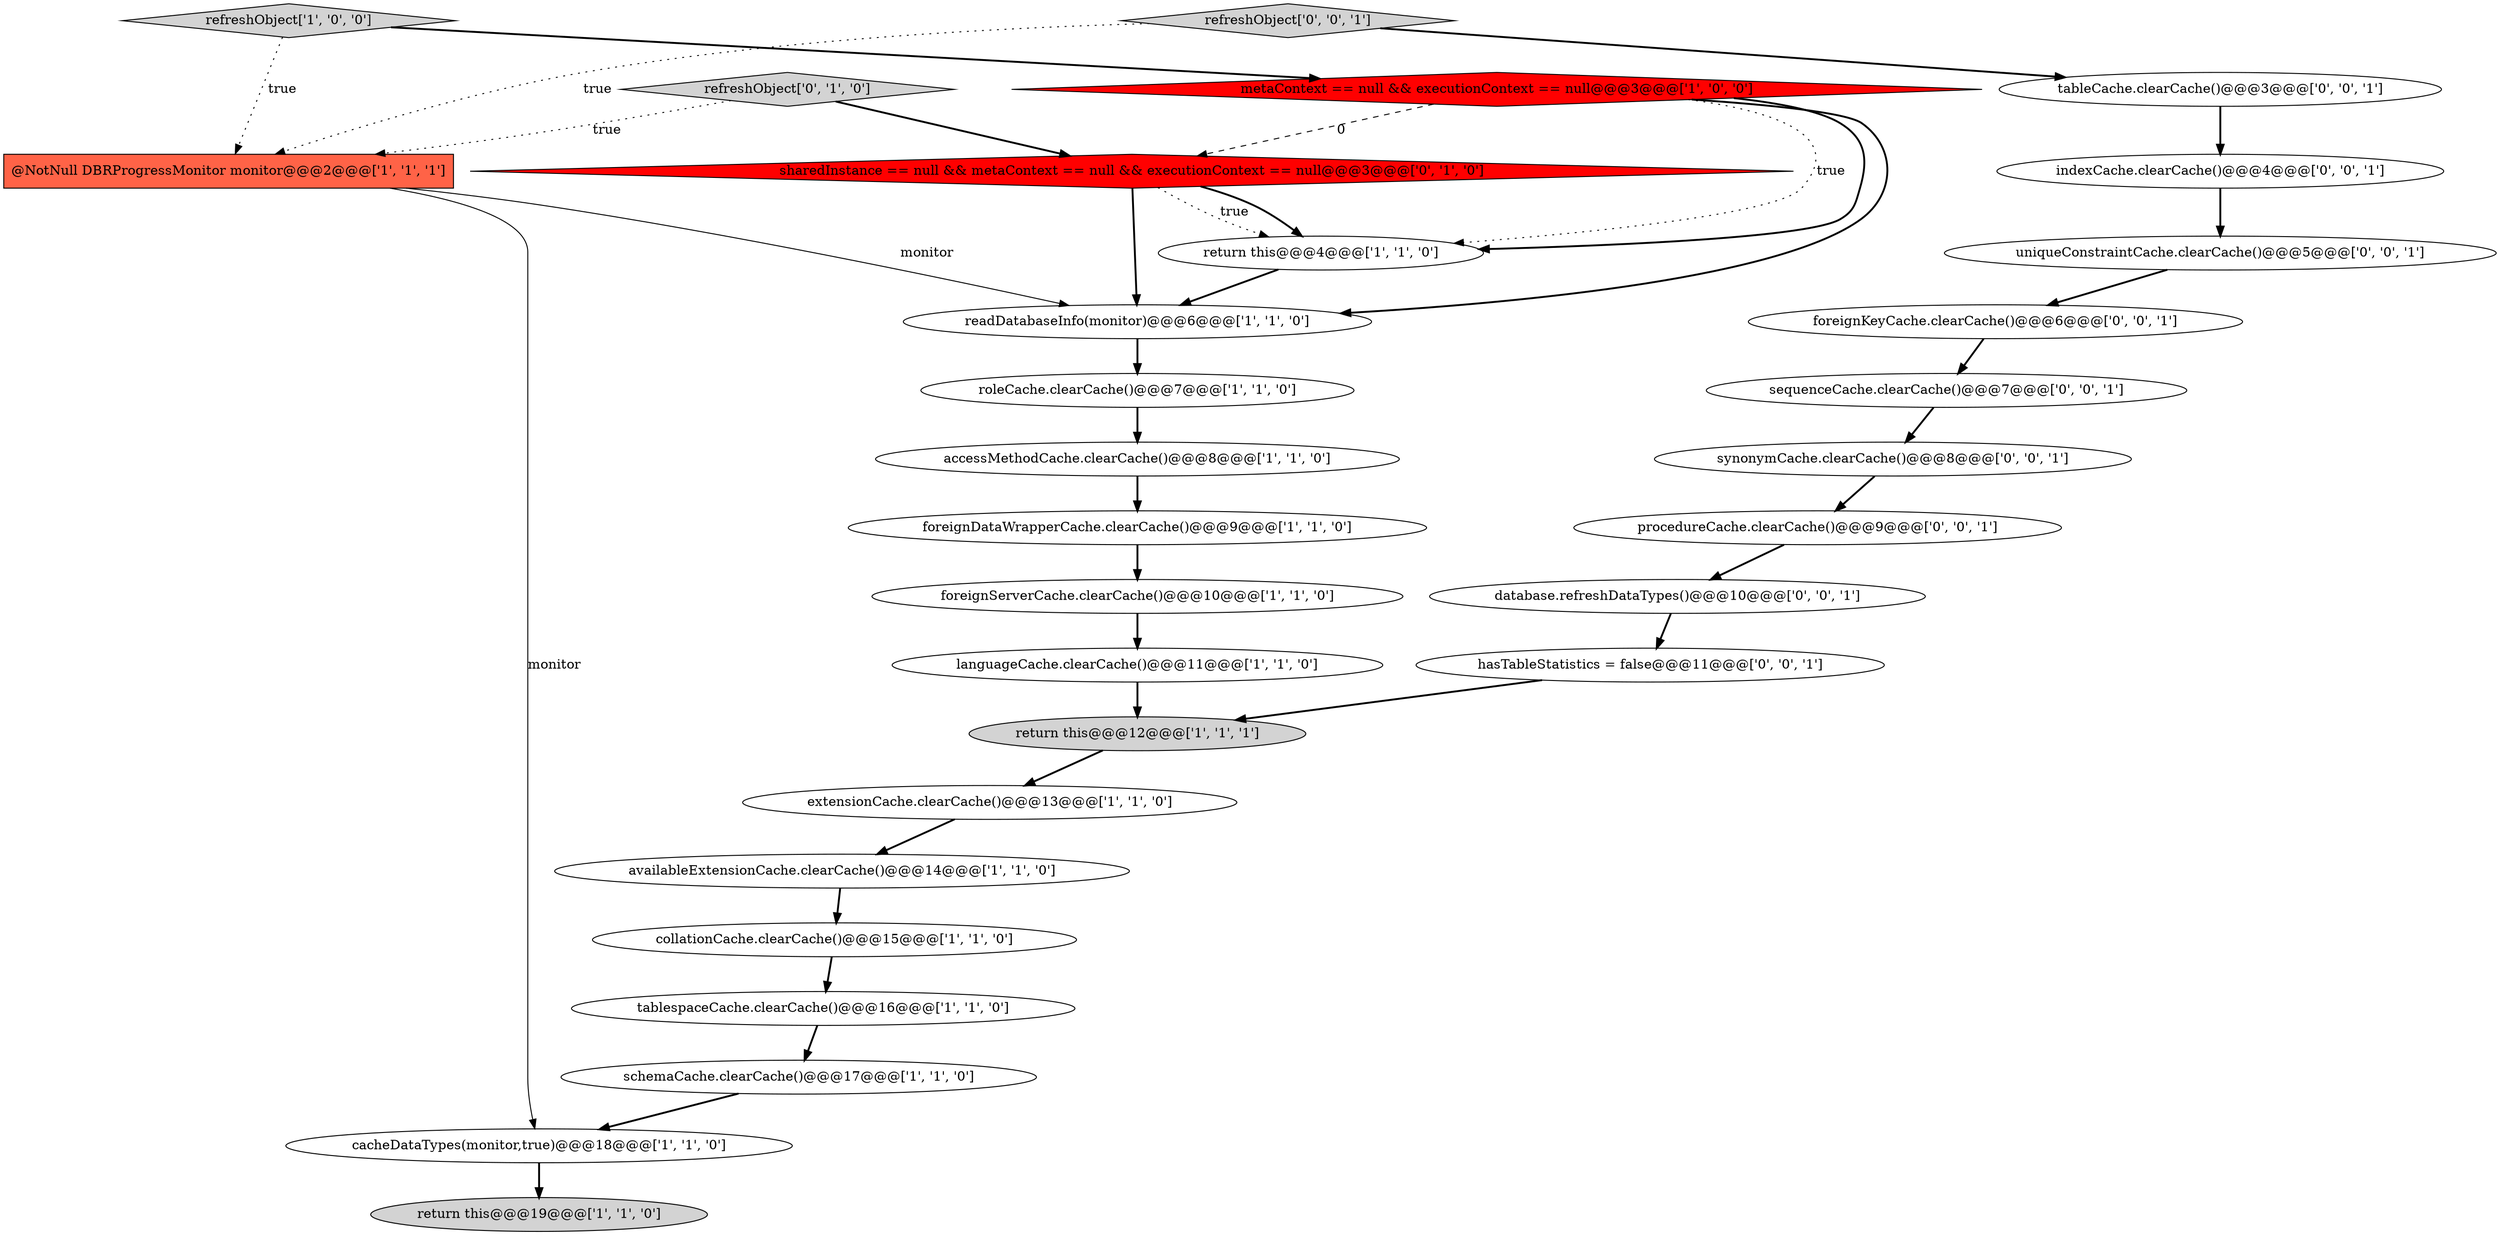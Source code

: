 digraph {
24 [style = filled, label = "foreignKeyCache.clearCache()@@@6@@@['0', '0', '1']", fillcolor = white, shape = ellipse image = "AAA0AAABBB3BBB"];
29 [style = filled, label = "hasTableStatistics = false@@@11@@@['0', '0', '1']", fillcolor = white, shape = ellipse image = "AAA0AAABBB3BBB"];
27 [style = filled, label = "synonymCache.clearCache()@@@8@@@['0', '0', '1']", fillcolor = white, shape = ellipse image = "AAA0AAABBB3BBB"];
2 [style = filled, label = "return this@@@12@@@['1', '1', '1']", fillcolor = lightgray, shape = ellipse image = "AAA0AAABBB1BBB"];
19 [style = filled, label = "refreshObject['0', '1', '0']", fillcolor = lightgray, shape = diamond image = "AAA0AAABBB2BBB"];
8 [style = filled, label = "extensionCache.clearCache()@@@13@@@['1', '1', '0']", fillcolor = white, shape = ellipse image = "AAA0AAABBB1BBB"];
16 [style = filled, label = "cacheDataTypes(monitor,true)@@@18@@@['1', '1', '0']", fillcolor = white, shape = ellipse image = "AAA0AAABBB1BBB"];
28 [style = filled, label = "refreshObject['0', '0', '1']", fillcolor = lightgray, shape = diamond image = "AAA0AAABBB3BBB"];
18 [style = filled, label = "sharedInstance == null && metaContext == null && executionContext == null@@@3@@@['0', '1', '0']", fillcolor = red, shape = diamond image = "AAA1AAABBB2BBB"];
0 [style = filled, label = "metaContext == null && executionContext == null@@@3@@@['1', '0', '0']", fillcolor = red, shape = diamond image = "AAA1AAABBB1BBB"];
11 [style = filled, label = "refreshObject['1', '0', '0']", fillcolor = lightgray, shape = diamond image = "AAA0AAABBB1BBB"];
23 [style = filled, label = "indexCache.clearCache()@@@4@@@['0', '0', '1']", fillcolor = white, shape = ellipse image = "AAA0AAABBB3BBB"];
5 [style = filled, label = "foreignServerCache.clearCache()@@@10@@@['1', '1', '0']", fillcolor = white, shape = ellipse image = "AAA0AAABBB1BBB"];
6 [style = filled, label = "@NotNull DBRProgressMonitor monitor@@@2@@@['1', '1', '1']", fillcolor = tomato, shape = box image = "AAA0AAABBB1BBB"];
12 [style = filled, label = "readDatabaseInfo(monitor)@@@6@@@['1', '1', '0']", fillcolor = white, shape = ellipse image = "AAA0AAABBB1BBB"];
4 [style = filled, label = "languageCache.clearCache()@@@11@@@['1', '1', '0']", fillcolor = white, shape = ellipse image = "AAA0AAABBB1BBB"];
3 [style = filled, label = "return this@@@4@@@['1', '1', '0']", fillcolor = white, shape = ellipse image = "AAA0AAABBB1BBB"];
9 [style = filled, label = "return this@@@19@@@['1', '1', '0']", fillcolor = lightgray, shape = ellipse image = "AAA0AAABBB1BBB"];
26 [style = filled, label = "procedureCache.clearCache()@@@9@@@['0', '0', '1']", fillcolor = white, shape = ellipse image = "AAA0AAABBB3BBB"];
21 [style = filled, label = "tableCache.clearCache()@@@3@@@['0', '0', '1']", fillcolor = white, shape = ellipse image = "AAA0AAABBB3BBB"];
15 [style = filled, label = "collationCache.clearCache()@@@15@@@['1', '1', '0']", fillcolor = white, shape = ellipse image = "AAA0AAABBB1BBB"];
17 [style = filled, label = "tablespaceCache.clearCache()@@@16@@@['1', '1', '0']", fillcolor = white, shape = ellipse image = "AAA0AAABBB1BBB"];
7 [style = filled, label = "foreignDataWrapperCache.clearCache()@@@9@@@['1', '1', '0']", fillcolor = white, shape = ellipse image = "AAA0AAABBB1BBB"];
20 [style = filled, label = "sequenceCache.clearCache()@@@7@@@['0', '0', '1']", fillcolor = white, shape = ellipse image = "AAA0AAABBB3BBB"];
14 [style = filled, label = "availableExtensionCache.clearCache()@@@14@@@['1', '1', '0']", fillcolor = white, shape = ellipse image = "AAA0AAABBB1BBB"];
25 [style = filled, label = "uniqueConstraintCache.clearCache()@@@5@@@['0', '0', '1']", fillcolor = white, shape = ellipse image = "AAA0AAABBB3BBB"];
10 [style = filled, label = "accessMethodCache.clearCache()@@@8@@@['1', '1', '0']", fillcolor = white, shape = ellipse image = "AAA0AAABBB1BBB"];
22 [style = filled, label = "database.refreshDataTypes()@@@10@@@['0', '0', '1']", fillcolor = white, shape = ellipse image = "AAA0AAABBB3BBB"];
1 [style = filled, label = "roleCache.clearCache()@@@7@@@['1', '1', '0']", fillcolor = white, shape = ellipse image = "AAA0AAABBB1BBB"];
13 [style = filled, label = "schemaCache.clearCache()@@@17@@@['1', '1', '0']", fillcolor = white, shape = ellipse image = "AAA0AAABBB1BBB"];
0->3 [style = bold, label=""];
18->3 [style = bold, label=""];
23->25 [style = bold, label=""];
19->18 [style = bold, label=""];
6->16 [style = solid, label="monitor"];
0->12 [style = bold, label=""];
18->12 [style = bold, label=""];
22->29 [style = bold, label=""];
8->14 [style = bold, label=""];
4->2 [style = bold, label=""];
3->12 [style = bold, label=""];
12->1 [style = bold, label=""];
10->7 [style = bold, label=""];
6->12 [style = solid, label="monitor"];
13->16 [style = bold, label=""];
26->22 [style = bold, label=""];
20->27 [style = bold, label=""];
28->6 [style = dotted, label="true"];
24->20 [style = bold, label=""];
25->24 [style = bold, label=""];
15->17 [style = bold, label=""];
7->5 [style = bold, label=""];
11->0 [style = bold, label=""];
29->2 [style = bold, label=""];
28->21 [style = bold, label=""];
27->26 [style = bold, label=""];
11->6 [style = dotted, label="true"];
5->4 [style = bold, label=""];
18->3 [style = dotted, label="true"];
0->18 [style = dashed, label="0"];
14->15 [style = bold, label=""];
17->13 [style = bold, label=""];
19->6 [style = dotted, label="true"];
0->3 [style = dotted, label="true"];
1->10 [style = bold, label=""];
16->9 [style = bold, label=""];
2->8 [style = bold, label=""];
21->23 [style = bold, label=""];
}
